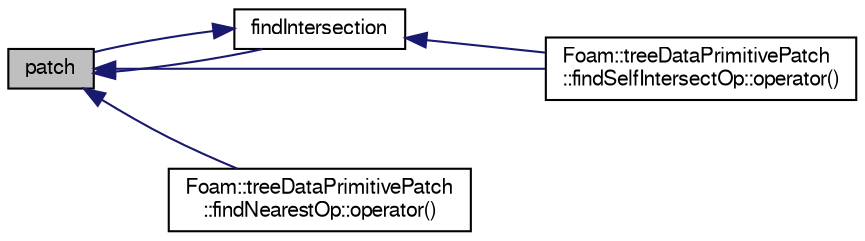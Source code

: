 digraph "patch"
{
  bgcolor="transparent";
  edge [fontname="FreeSans",fontsize="10",labelfontname="FreeSans",labelfontsize="10"];
  node [fontname="FreeSans",fontsize="10",shape=record];
  rankdir="LR";
  Node218 [label="patch",height=0.2,width=0.4,color="black", fillcolor="grey75", style="filled", fontcolor="black"];
  Node218 -> Node219 [dir="back",color="midnightblue",fontsize="10",style="solid",fontname="FreeSans"];
  Node219 [label="findIntersection",height=0.2,width=0.4,color="black",URL="$a25066.html#a210153d7c41d79965657a6f10acedba1",tooltip="Helper: find intersection of line with shapes. "];
  Node219 -> Node220 [dir="back",color="midnightblue",fontsize="10",style="solid",fontname="FreeSans"];
  Node220 [label="Foam::treeDataPrimitivePatch\l::findSelfIntersectOp::operator()",height=0.2,width=0.4,color="black",URL="$a25082.html#adafae2aaf723502ccff1ff68a21fcdc0",tooltip="Calculate intersection of face with edge of patch. Excludes. "];
  Node219 -> Node218 [dir="back",color="midnightblue",fontsize="10",style="solid",fontname="FreeSans"];
  Node218 -> Node221 [dir="back",color="midnightblue",fontsize="10",style="solid",fontname="FreeSans"];
  Node221 [label="Foam::treeDataPrimitivePatch\l::findNearestOp::operator()",height=0.2,width=0.4,color="black",URL="$a25070.html#a56fe641bda80b32b2b431bf3fd615ced"];
  Node218 -> Node220 [dir="back",color="midnightblue",fontsize="10",style="solid",fontname="FreeSans"];
}

